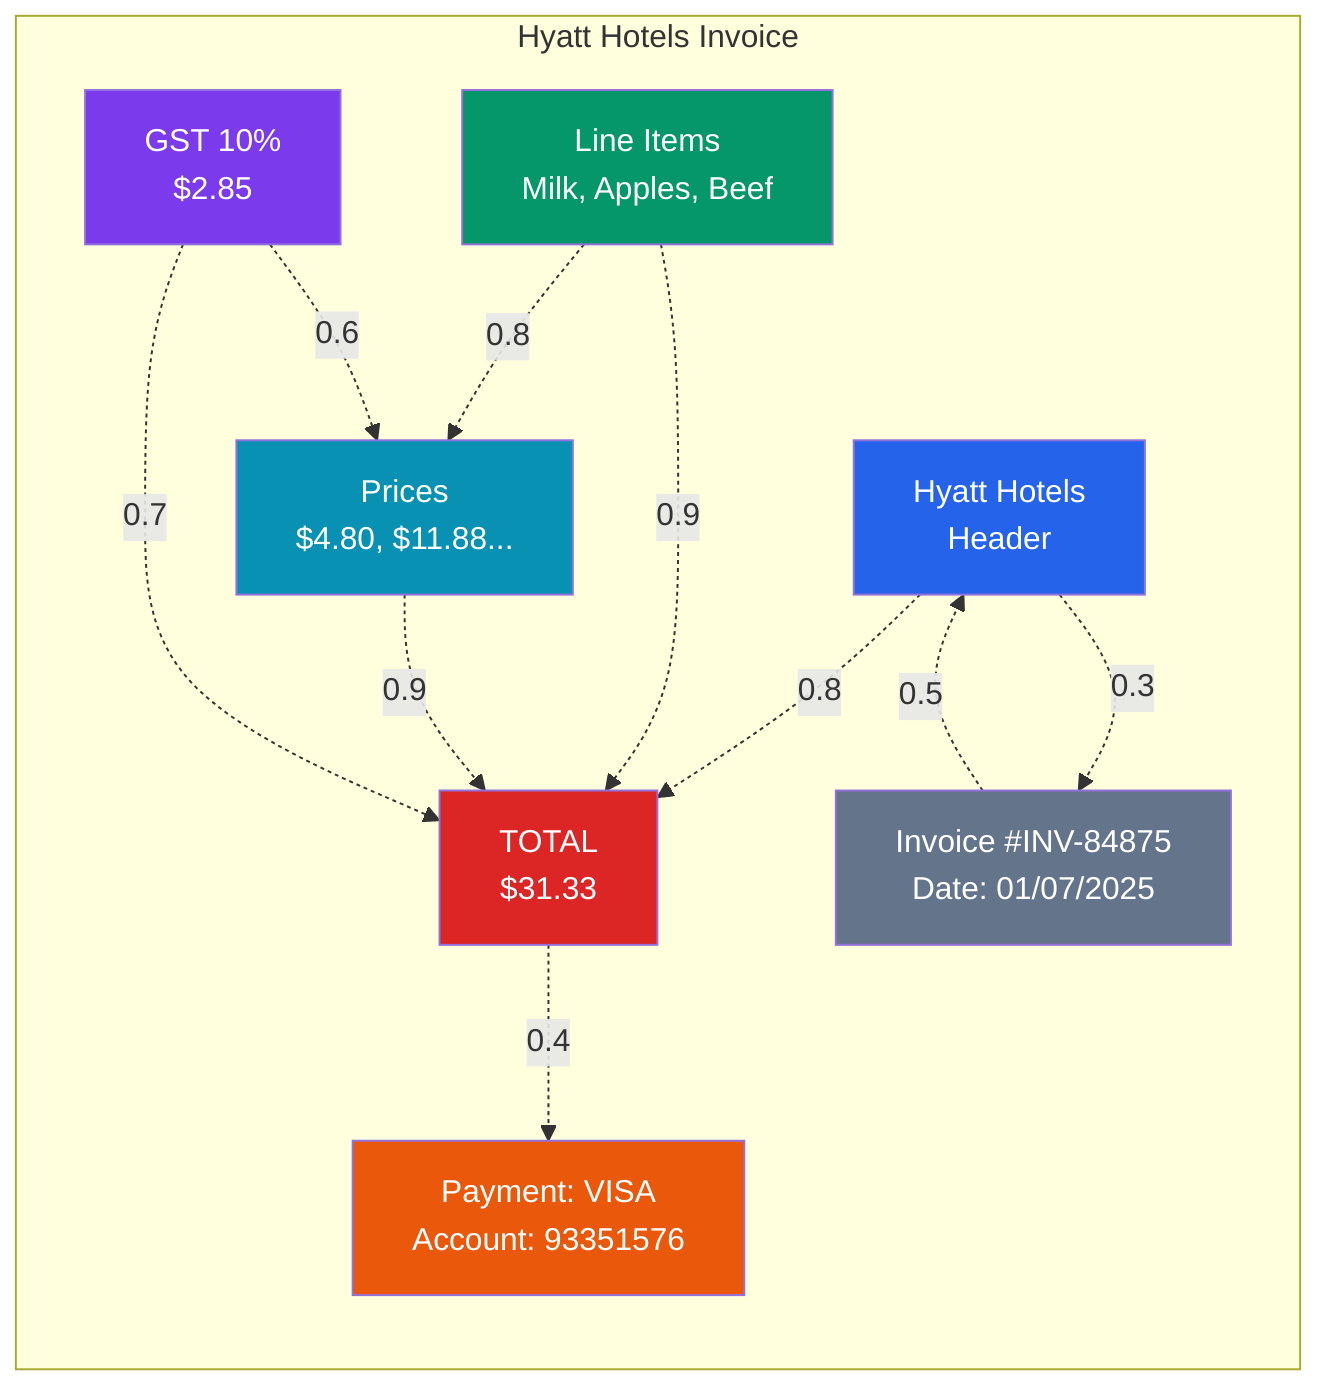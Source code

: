 graph LR
    subgraph "Hyatt Hotels Invoice"
        P1[Hyatt Hotels<br/>Header] -.->|0.8| P5[TOTAL<br/>$31.33]
        P2[Line Items<br/>Milk, Apples, Beef] -.->|0.9| P5
        P3[Prices<br/>$4.80, $11.88...] -.->|0.9| P5
        P4[GST 10%<br/>$2.85] -.->|0.7| P5
        P5 -.->|0.4| P6[Payment: VISA<br/>Account: 93351576]
        
        P1 -.->|0.3| P7[Invoice #INV-84875<br/>Date: 01/07/2025]
        P2 -.->|0.8| P3
        P4 -.->|0.6| P3
        P7 -.->|0.5| P1
    end
    
    style P1 fill:#2563eb,color:#fff
    style P2 fill:#059669,color:#fff
    style P3 fill:#0891b2,color:#fff
    style P4 fill:#7c3aed,color:#fff
    style P5 fill:#dc2626,color:#fff
    style P6 fill:#ea580c,color:#fff
    style P7 fill:#64748b,color:#fff